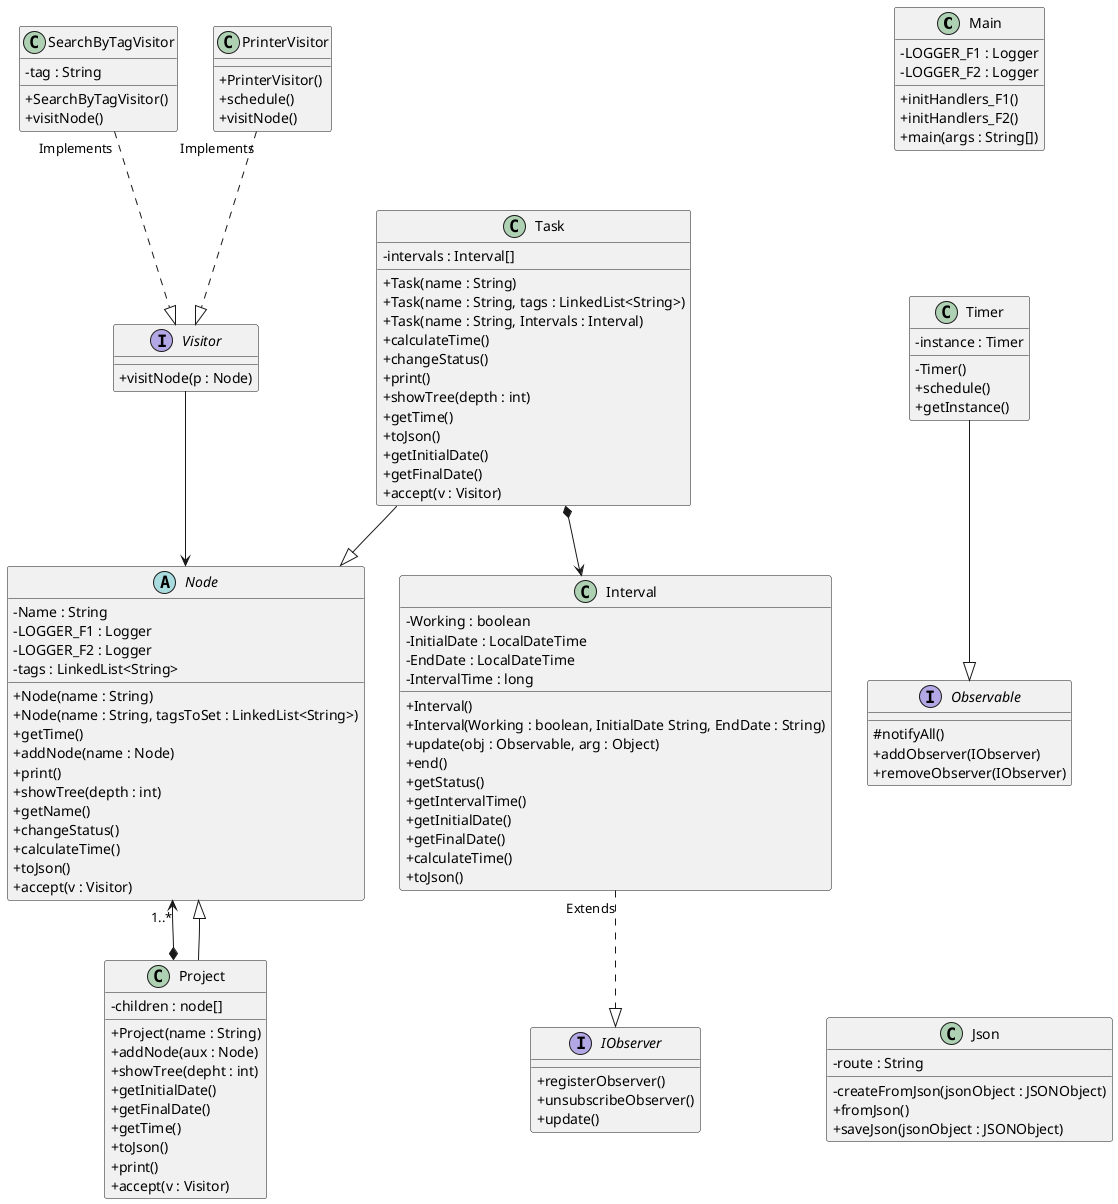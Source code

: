 @startuml

skinparam classAttributeIconSize 0

class Main {
    - LOGGER_F1 : Logger 
    - LOGGER_F2 : Logger
    + initHandlers_F1()
    + initHandlers_F2()
    + main(args : String[])
}

class Json {
    - route : String
    - createFromJson(jsonObject : JSONObject)
    + fromJson()
    + saveJson(jsonObject : JSONObject)
}

Abstract Node{
    - Name : String
    - LOGGER_F1 : Logger 
    - LOGGER_F2 : Logger
    - tags : LinkedList<String>
    + Node(name : String)
    + Node(name : String, tagsToSet : LinkedList<String>)
    + getTime()
    + addNode(name : Node)
    + print()
    + showTree(depth : int)
    + getName()
    + changeStatus()
    + calculateTime()
    + toJson()
    + accept(v : Visitor)
}

class Project {
    - children : node[]
    + Project(name : String)
    + addNode(aux : Node)
    + showTree(depht : int)
    + getInitialDate()
    + getFinalDate()
    + getTime()
    + toJson()
    + print()
    + accept(v : Visitor)
}

class Task {
    - intervals : Interval[]
    + Task(name : String) 
    + Task(name : String, tags : LinkedList<String>)
    + Task(name : String, Intervals : Interval)
    + calculateTime()
    + changeStatus()
    + print()
    + showTree(depth : int)
    + getTime()
    + toJson()
    + getInitialDate()
    + getFinalDate()
    + accept(v : Visitor)
}
class Interval{
    - Working : boolean
    - InitialDate : LocalDateTime
    - EndDate : LocalDateTime
    - IntervalTime : long
    + Interval()
    + Interval(Working : boolean, InitialDate String, EndDate : String)
    + update(obj : Observable, arg : Object)
    + end()
    + getStatus()
    + getIntervalTime()
    + getInitialDate()
    + getFinalDate()
    + calculateTime()
    + toJson()
}

Interface Observable{
    #notifyAll()
    +addObserver(IObserver)
    +removeObserver(IObserver)
}

class Timer{
    - instance : Timer
    - Timer()
    + schedule()
    + getInstance()
}

interface Visitor{
    + visitNode(p : Node)
}

class SearchByTagVisitor{
    - tag : String
    + SearchByTagVisitor()
    + visitNode()
}

class PrinterVisitor{
    + PrinterVisitor()
    + schedule()
    + visitNode()
}

Interface (IObserver){
    +registerObserver()
    +unsubscribeObserver()
    +update()
}

Task *--> Interval
Project *-up-> "1..*" Node

Task -down-|> Node
Project -up-|> Node
Visitor -down-> Node
SearchByTagVisitor "Implements" ..|> Visitor
PrinterVisitor "Implements" ..|> Visitor
Timer -down-|> Observable
Interval "Extends" ..|> IObserver

Main -[hidden]down-> Timer
Observable -[hidden]down-> Json

@enduml
